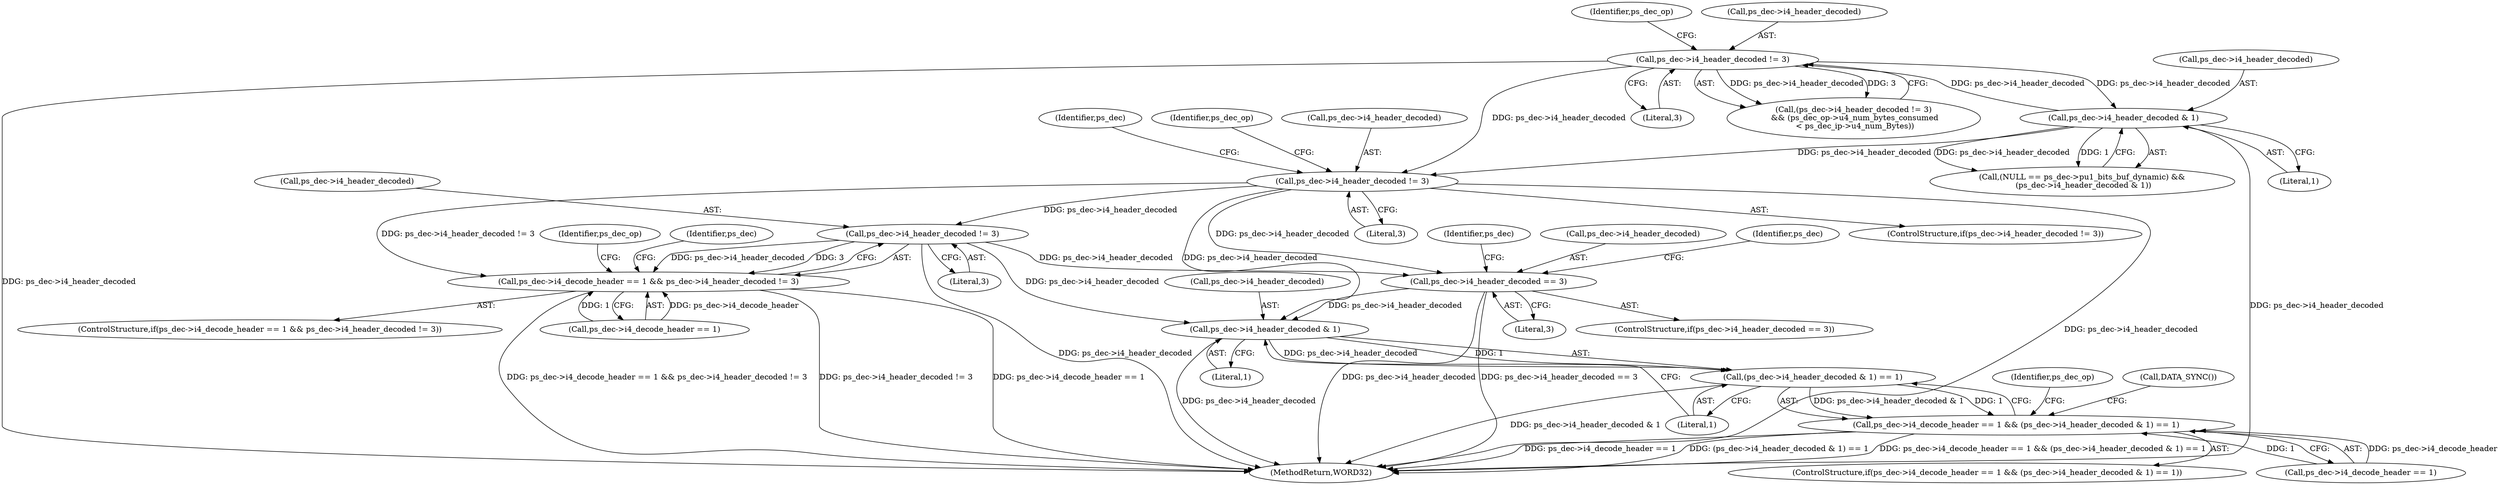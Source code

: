 digraph "0_Android_33ef7de9ddc8ea7eb9cbc440d1cf89957a0c267b@pointer" {
"1001792" [label="(Call,ps_dec->i4_header_decoded != 3)"];
"1001772" [label="(Call,ps_dec->i4_header_decoded != 3)"];
"1001428" [label="(Call,ps_dec->i4_header_decoded != 3)"];
"1001005" [label="(Call,ps_dec->i4_header_decoded & 1)"];
"1001786" [label="(Call,ps_dec->i4_decode_header == 1 && ps_dec->i4_header_decoded != 3)"];
"1001912" [label="(Call,ps_dec->i4_header_decoded == 3)"];
"1002130" [label="(Call,ps_dec->i4_header_decoded & 1)"];
"1002129" [label="(Call,(ps_dec->i4_header_decoded & 1) == 1)"];
"1002123" [label="(Call,ps_dec->i4_decode_header == 1 && (ps_dec->i4_header_decoded & 1) == 1)"];
"1001772" [label="(Call,ps_dec->i4_header_decoded != 3)"];
"1001789" [label="(Identifier,ps_dec)"];
"1001009" [label="(Literal,1)"];
"1001792" [label="(Call,ps_dec->i4_header_decoded != 3)"];
"1001776" [label="(Literal,3)"];
"1001428" [label="(Call,ps_dec->i4_header_decoded != 3)"];
"1001432" [label="(Literal,3)"];
"1001916" [label="(Literal,3)"];
"1002122" [label="(ControlStructure,if(ps_dec->i4_decode_header == 1 && (ps_dec->i4_header_decoded & 1) == 1))"];
"1001785" [label="(ControlStructure,if(ps_dec->i4_decode_header == 1 && ps_dec->i4_header_decoded != 3))"];
"1001435" [label="(Identifier,ps_dec_op)"];
"1000999" [label="(Call,(NULL == ps_dec->pu1_bits_buf_dynamic) &&\n (ps_dec->i4_header_decoded & 1))"];
"1001780" [label="(Identifier,ps_dec_op)"];
"1002135" [label="(Literal,1)"];
"1001429" [label="(Call,ps_dec->i4_header_decoded)"];
"1001787" [label="(Call,ps_dec->i4_decode_header == 1)"];
"1001796" [label="(Literal,3)"];
"1002129" [label="(Call,(ps_dec->i4_header_decoded & 1) == 1)"];
"1001920" [label="(Identifier,ps_dec)"];
"1001793" [label="(Call,ps_dec->i4_header_decoded)"];
"1002131" [label="(Call,ps_dec->i4_header_decoded)"];
"1001800" [label="(Identifier,ps_dec_op)"];
"1001913" [label="(Call,ps_dec->i4_header_decoded)"];
"1002139" [label="(Identifier,ps_dec_op)"];
"1001773" [label="(Call,ps_dec->i4_header_decoded)"];
"1002124" [label="(Call,ps_dec->i4_decode_header == 1)"];
"1002130" [label="(Call,ps_dec->i4_header_decoded & 1)"];
"1001933" [label="(Identifier,ps_dec)"];
"1001427" [label="(Call,(ps_dec->i4_header_decoded != 3)\n && (ps_dec_op->u4_num_bytes_consumed\n < ps_dec_ip->u4_num_Bytes))"];
"1001771" [label="(ControlStructure,if(ps_dec->i4_header_decoded != 3))"];
"1001807" [label="(Identifier,ps_dec)"];
"1002134" [label="(Literal,1)"];
"1001911" [label="(ControlStructure,if(ps_dec->i4_header_decoded == 3))"];
"1002178" [label="(Call,DATA_SYNC())"];
"1001786" [label="(Call,ps_dec->i4_decode_header == 1 && ps_dec->i4_header_decoded != 3)"];
"1001912" [label="(Call,ps_dec->i4_header_decoded == 3)"];
"1002123" [label="(Call,ps_dec->i4_decode_header == 1 && (ps_dec->i4_header_decoded & 1) == 1)"];
"1001005" [label="(Call,ps_dec->i4_header_decoded & 1)"];
"1001006" [label="(Call,ps_dec->i4_header_decoded)"];
"1002186" [label="(MethodReturn,WORD32)"];
"1001792" -> "1001786"  [label="AST: "];
"1001792" -> "1001796"  [label="CFG: "];
"1001793" -> "1001792"  [label="AST: "];
"1001796" -> "1001792"  [label="AST: "];
"1001786" -> "1001792"  [label="CFG: "];
"1001792" -> "1002186"  [label="DDG: ps_dec->i4_header_decoded"];
"1001792" -> "1001786"  [label="DDG: ps_dec->i4_header_decoded"];
"1001792" -> "1001786"  [label="DDG: 3"];
"1001772" -> "1001792"  [label="DDG: ps_dec->i4_header_decoded"];
"1001792" -> "1001912"  [label="DDG: ps_dec->i4_header_decoded"];
"1001792" -> "1002130"  [label="DDG: ps_dec->i4_header_decoded"];
"1001772" -> "1001771"  [label="AST: "];
"1001772" -> "1001776"  [label="CFG: "];
"1001773" -> "1001772"  [label="AST: "];
"1001776" -> "1001772"  [label="AST: "];
"1001780" -> "1001772"  [label="CFG: "];
"1001789" -> "1001772"  [label="CFG: "];
"1001772" -> "1002186"  [label="DDG: ps_dec->i4_header_decoded"];
"1001428" -> "1001772"  [label="DDG: ps_dec->i4_header_decoded"];
"1001005" -> "1001772"  [label="DDG: ps_dec->i4_header_decoded"];
"1001772" -> "1001786"  [label="DDG: ps_dec->i4_header_decoded != 3"];
"1001772" -> "1001912"  [label="DDG: ps_dec->i4_header_decoded"];
"1001772" -> "1002130"  [label="DDG: ps_dec->i4_header_decoded"];
"1001428" -> "1001427"  [label="AST: "];
"1001428" -> "1001432"  [label="CFG: "];
"1001429" -> "1001428"  [label="AST: "];
"1001432" -> "1001428"  [label="AST: "];
"1001435" -> "1001428"  [label="CFG: "];
"1001427" -> "1001428"  [label="CFG: "];
"1001428" -> "1002186"  [label="DDG: ps_dec->i4_header_decoded"];
"1001428" -> "1001005"  [label="DDG: ps_dec->i4_header_decoded"];
"1001428" -> "1001427"  [label="DDG: ps_dec->i4_header_decoded"];
"1001428" -> "1001427"  [label="DDG: 3"];
"1001005" -> "1001428"  [label="DDG: ps_dec->i4_header_decoded"];
"1001005" -> "1000999"  [label="AST: "];
"1001005" -> "1001009"  [label="CFG: "];
"1001006" -> "1001005"  [label="AST: "];
"1001009" -> "1001005"  [label="AST: "];
"1000999" -> "1001005"  [label="CFG: "];
"1001005" -> "1002186"  [label="DDG: ps_dec->i4_header_decoded"];
"1001005" -> "1000999"  [label="DDG: ps_dec->i4_header_decoded"];
"1001005" -> "1000999"  [label="DDG: 1"];
"1001786" -> "1001785"  [label="AST: "];
"1001786" -> "1001787"  [label="CFG: "];
"1001787" -> "1001786"  [label="AST: "];
"1001800" -> "1001786"  [label="CFG: "];
"1001807" -> "1001786"  [label="CFG: "];
"1001786" -> "1002186"  [label="DDG: ps_dec->i4_decode_header == 1 && ps_dec->i4_header_decoded != 3"];
"1001786" -> "1002186"  [label="DDG: ps_dec->i4_header_decoded != 3"];
"1001786" -> "1002186"  [label="DDG: ps_dec->i4_decode_header == 1"];
"1001787" -> "1001786"  [label="DDG: ps_dec->i4_decode_header"];
"1001787" -> "1001786"  [label="DDG: 1"];
"1001912" -> "1001911"  [label="AST: "];
"1001912" -> "1001916"  [label="CFG: "];
"1001913" -> "1001912"  [label="AST: "];
"1001916" -> "1001912"  [label="AST: "];
"1001920" -> "1001912"  [label="CFG: "];
"1001933" -> "1001912"  [label="CFG: "];
"1001912" -> "1002186"  [label="DDG: ps_dec->i4_header_decoded == 3"];
"1001912" -> "1002186"  [label="DDG: ps_dec->i4_header_decoded"];
"1001912" -> "1002130"  [label="DDG: ps_dec->i4_header_decoded"];
"1002130" -> "1002129"  [label="AST: "];
"1002130" -> "1002134"  [label="CFG: "];
"1002131" -> "1002130"  [label="AST: "];
"1002134" -> "1002130"  [label="AST: "];
"1002135" -> "1002130"  [label="CFG: "];
"1002130" -> "1002186"  [label="DDG: ps_dec->i4_header_decoded"];
"1002130" -> "1002129"  [label="DDG: ps_dec->i4_header_decoded"];
"1002130" -> "1002129"  [label="DDG: 1"];
"1002129" -> "1002123"  [label="AST: "];
"1002129" -> "1002135"  [label="CFG: "];
"1002135" -> "1002129"  [label="AST: "];
"1002123" -> "1002129"  [label="CFG: "];
"1002129" -> "1002186"  [label="DDG: ps_dec->i4_header_decoded & 1"];
"1002129" -> "1002123"  [label="DDG: ps_dec->i4_header_decoded & 1"];
"1002129" -> "1002123"  [label="DDG: 1"];
"1002123" -> "1002122"  [label="AST: "];
"1002123" -> "1002124"  [label="CFG: "];
"1002124" -> "1002123"  [label="AST: "];
"1002139" -> "1002123"  [label="CFG: "];
"1002178" -> "1002123"  [label="CFG: "];
"1002123" -> "1002186"  [label="DDG: ps_dec->i4_decode_header == 1"];
"1002123" -> "1002186"  [label="DDG: (ps_dec->i4_header_decoded & 1) == 1"];
"1002123" -> "1002186"  [label="DDG: ps_dec->i4_decode_header == 1 && (ps_dec->i4_header_decoded & 1) == 1"];
"1002124" -> "1002123"  [label="DDG: ps_dec->i4_decode_header"];
"1002124" -> "1002123"  [label="DDG: 1"];
}
